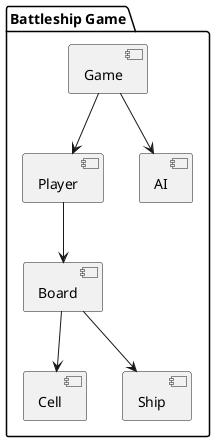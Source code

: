 @startuml Development_View
package "Battleship Game" {
    [Game] --> [Player]
    [Game] --> [AI]
    [Player] --> [Board]
    [Board] --> [Cell]
    [Board] --> [Ship]
}
@enduml